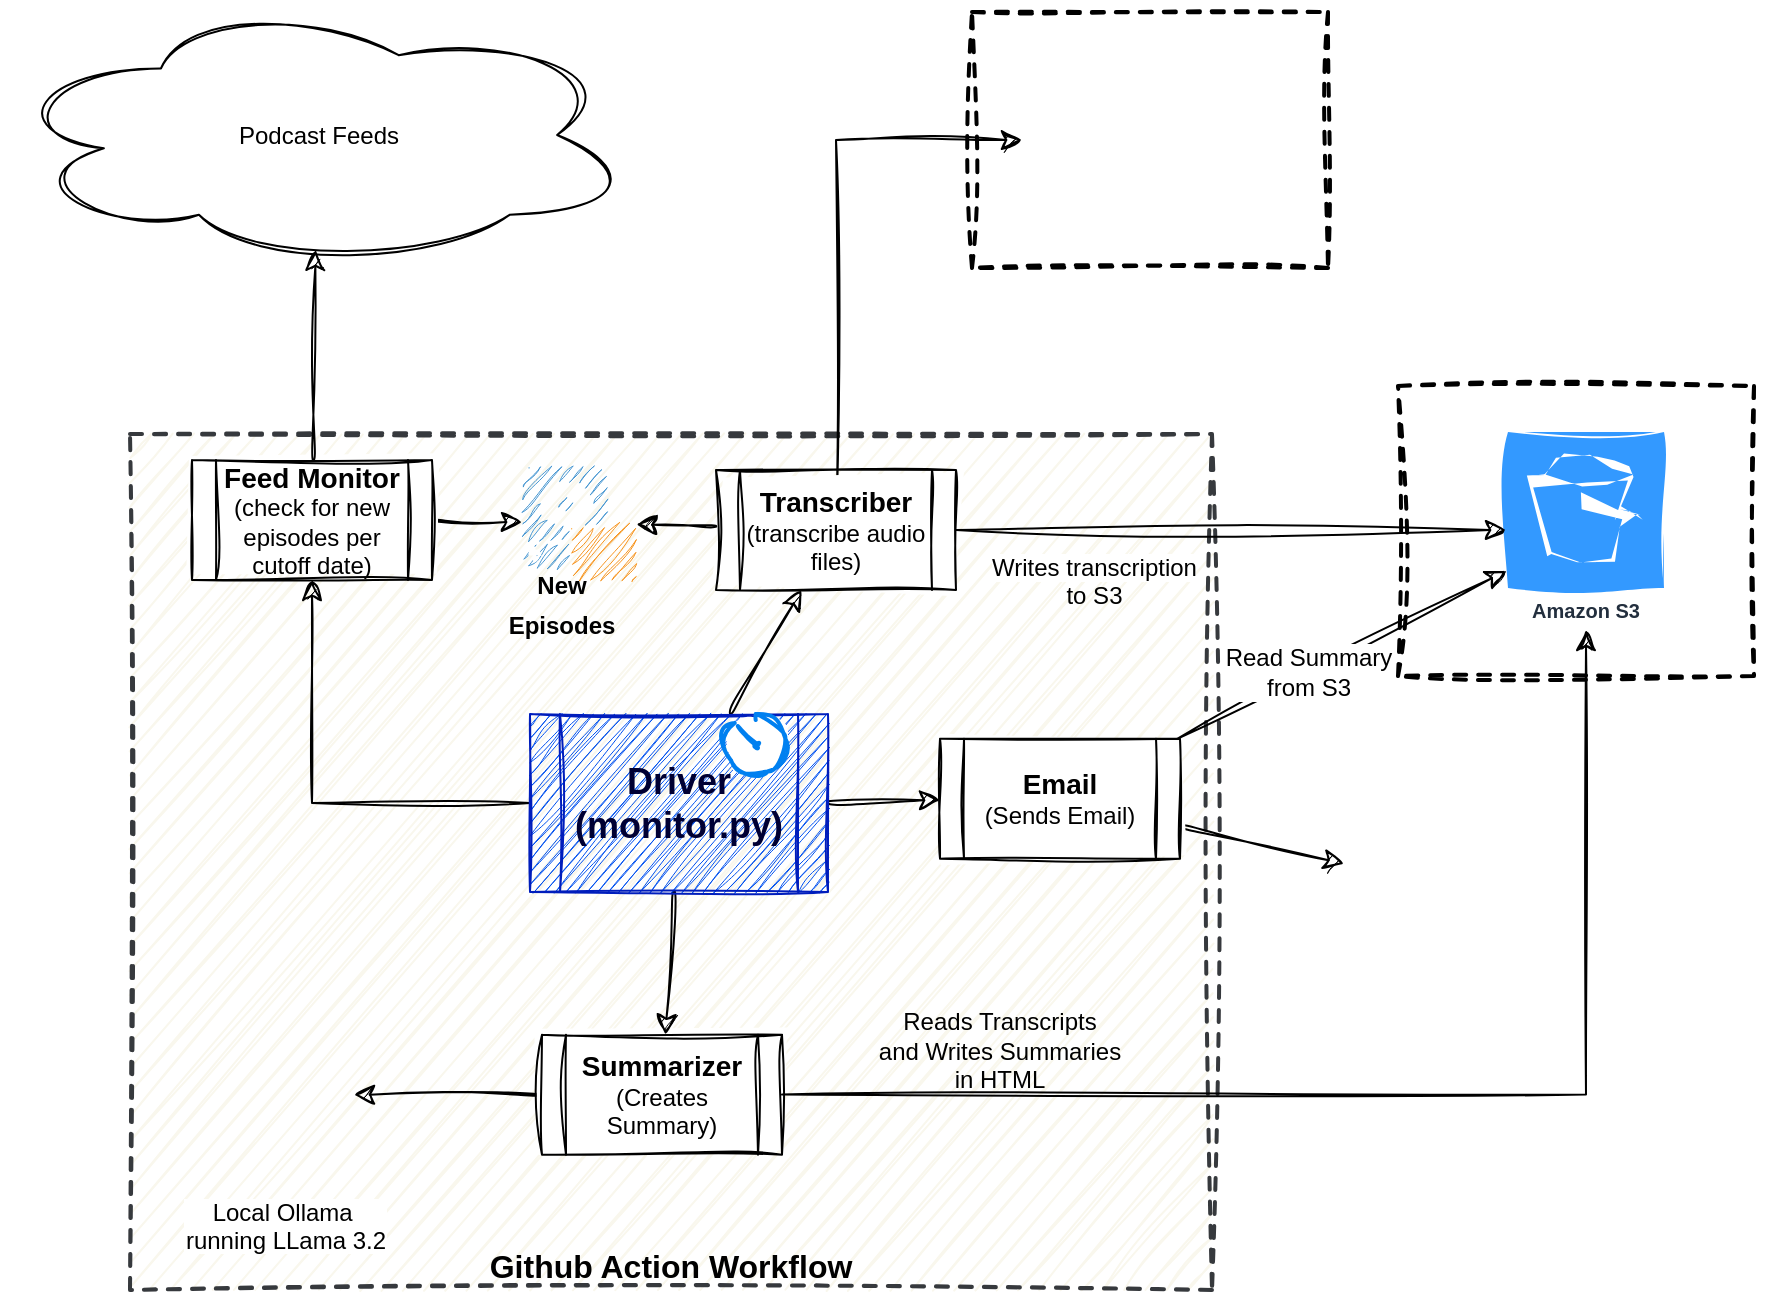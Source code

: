 <mxfile>
    <diagram name="Page-1" id="iSE-BYIHh8CY65DjldPa">
        <mxGraphModel dx="1628" dy="1066" grid="0" gridSize="10" guides="1" tooltips="1" connect="1" arrows="1" fold="1" page="0" pageScale="1" pageWidth="850" pageHeight="1100" math="0" shadow="0">
            <root>
                <mxCell id="0"/>
                <mxCell id="1" parent="0"/>
                <mxCell id="VPsLKvTVY1jadgCigQuc-1" value="Github Action Workflow" style="rounded=0;whiteSpace=wrap;html=1;dashed=1;strokeWidth=2;fillColor=#f9f7ed;strokeColor=#36393d;verticalAlign=bottom;fontSize=16;fontStyle=1;sketch=1;curveFitting=1;jiggle=2;" parent="1" vertex="1">
                    <mxGeometry x="-209" y="124" width="541" height="428" as="geometry"/>
                </mxCell>
                <mxCell id="VPsLKvTVY1jadgCigQuc-2" value="Podcast Feeds" style="ellipse;shape=cloud;whiteSpace=wrap;html=1;sketch=1;curveFitting=1;jiggle=2;rounded=0;" parent="1" vertex="1">
                    <mxGeometry x="-272.8" y="-92" width="317" height="133" as="geometry"/>
                </mxCell>
                <mxCell id="VPsLKvTVY1jadgCigQuc-9" style="edgeStyle=none;curved=1;rounded=0;orthogonalLoop=1;jettySize=auto;html=1;fontSize=12;startSize=8;endSize=8;sketch=1;curveFitting=1;jiggle=2;" parent="1" source="VPsLKvTVY1jadgCigQuc-3" target="VPsLKvTVY1jadgCigQuc-8" edge="1">
                    <mxGeometry relative="1" as="geometry"/>
                </mxCell>
                <mxCell id="VPsLKvTVY1jadgCigQuc-3" value="&lt;b&gt;&lt;font style=&quot;font-size: 14px;&quot;&gt;Feed Monitor&lt;/font&gt;&lt;/b&gt;&lt;br&gt;(check for new episodes per cutoff date)" style="shape=process;whiteSpace=wrap;html=1;backgroundOutline=1;sketch=1;curveFitting=1;jiggle=2;rounded=0;" parent="1" vertex="1">
                    <mxGeometry x="-178" y="137" width="120" height="60" as="geometry"/>
                </mxCell>
                <mxCell id="VPsLKvTVY1jadgCigQuc-4" style="edgeStyle=none;curved=1;rounded=0;orthogonalLoop=1;jettySize=auto;html=1;entryX=0.494;entryY=0.932;entryDx=0;entryDy=0;entryPerimeter=0;fontSize=12;startSize=8;endSize=8;sketch=1;curveFitting=1;jiggle=2;" parent="1" source="VPsLKvTVY1jadgCigQuc-3" target="VPsLKvTVY1jadgCigQuc-2" edge="1">
                    <mxGeometry relative="1" as="geometry"/>
                </mxCell>
                <mxCell id="VPsLKvTVY1jadgCigQuc-12" style="edgeStyle=orthogonalEdgeStyle;rounded=0;orthogonalLoop=1;jettySize=auto;html=1;entryX=0.5;entryY=1;entryDx=0;entryDy=0;fontSize=12;startSize=8;endSize=8;sketch=1;curveFitting=1;jiggle=2;" parent="1" source="VPsLKvTVY1jadgCigQuc-10" target="VPsLKvTVY1jadgCigQuc-3" edge="1">
                    <mxGeometry relative="1" as="geometry"/>
                </mxCell>
                <mxCell id="VPsLKvTVY1jadgCigQuc-16" value="" style="group;sketch=1;curveFitting=1;jiggle=2;rounded=0;" parent="1" vertex="1" connectable="0">
                    <mxGeometry x="212" y="-87" width="178" height="128" as="geometry"/>
                </mxCell>
                <mxCell id="VPsLKvTVY1jadgCigQuc-14" value="" style="rounded=0;whiteSpace=wrap;html=1;dashed=1;strokeWidth=2;sketch=1;curveFitting=1;jiggle=2;" parent="VPsLKvTVY1jadgCigQuc-16" vertex="1">
                    <mxGeometry width="178" height="128" as="geometry"/>
                </mxCell>
                <mxCell id="VPsLKvTVY1jadgCigQuc-15" value="" style="shape=image;verticalLabelPosition=bottom;labelBackgroundColor=default;verticalAlign=top;aspect=fixed;imageAspect=0;image=https://miro.medium.com/v2/resize:fit:690/1*PCGbnvnYY9SYIjyXvwOHkw.png;sketch=1;curveFitting=1;jiggle=2;rounded=0;" parent="VPsLKvTVY1jadgCigQuc-16" vertex="1">
                    <mxGeometry x="25" y="30.16" width="121" height="67.69" as="geometry"/>
                </mxCell>
                <mxCell id="VPsLKvTVY1jadgCigQuc-18" style="edgeStyle=none;curved=1;rounded=0;orthogonalLoop=1;jettySize=auto;html=1;fontSize=12;startSize=8;endSize=8;sketch=1;curveFitting=1;jiggle=2;" parent="1" source="VPsLKvTVY1jadgCigQuc-17" target="VPsLKvTVY1jadgCigQuc-8" edge="1">
                    <mxGeometry relative="1" as="geometry"/>
                </mxCell>
                <mxCell id="VPsLKvTVY1jadgCigQuc-19" style="edgeStyle=orthogonalEdgeStyle;rounded=0;orthogonalLoop=1;jettySize=auto;html=1;fontSize=12;startSize=8;endSize=8;exitX=1;exitY=0.5;exitDx=0;exitDy=0;sketch=1;curveFitting=1;jiggle=2;" parent="1" source="VPsLKvTVY1jadgCigQuc-17" target="VPsLKvTVY1jadgCigQuc-15" edge="1">
                    <mxGeometry relative="1" as="geometry">
                        <Array as="points">
                            <mxPoint x="144" y="172"/>
                            <mxPoint x="144" y="-23"/>
                        </Array>
                    </mxGeometry>
                </mxCell>
                <mxCell id="VPsLKvTVY1jadgCigQuc-17" value="&lt;span style=&quot;font-size: 14px;&quot;&gt;&lt;b&gt;Transcriber&lt;br&gt;&lt;/b&gt;&lt;/span&gt;(transcribe audio files)" style="shape=process;whiteSpace=wrap;html=1;backgroundOutline=1;sketch=1;curveFitting=1;jiggle=2;rounded=0;" parent="1" vertex="1">
                    <mxGeometry x="84" y="142" width="120" height="60" as="geometry"/>
                </mxCell>
                <mxCell id="VPsLKvTVY1jadgCigQuc-23" value="" style="group;sketch=1;curveFitting=1;jiggle=2;rounded=0;" parent="1" vertex="1" connectable="0">
                    <mxGeometry x="-23.0" y="140" width="67.2" height="83" as="geometry"/>
                </mxCell>
                <mxCell id="VPsLKvTVY1jadgCigQuc-8" value="" style="shadow=0;dashed=0;html=1;strokeColor=none;fillColor=#4495D1;labelPosition=center;verticalLabelPosition=bottom;verticalAlign=top;align=center;outlineConnect=0;shape=mxgraph.veeam.local_disk;sketch=1;curveFitting=1;jiggle=2;rounded=0;" parent="VPsLKvTVY1jadgCigQuc-23" vertex="1">
                    <mxGeometry x="10" width="57.2" height="56.8" as="geometry"/>
                </mxCell>
                <mxCell id="VPsLKvTVY1jadgCigQuc-22" value="&lt;font style=&quot;font-size: 12px;&quot;&gt;&lt;b&gt;New Episodes&lt;/b&gt;&lt;/font&gt;" style="text;html=1;align=center;verticalAlign=middle;whiteSpace=wrap;rounded=0;fontSize=16;sketch=1;curveFitting=1;jiggle=2;" parent="VPsLKvTVY1jadgCigQuc-23" vertex="1">
                    <mxGeometry y="53" width="60" height="30" as="geometry"/>
                </mxCell>
                <mxCell id="VPsLKvTVY1jadgCigQuc-24" style="edgeStyle=none;curved=1;rounded=0;orthogonalLoop=1;jettySize=auto;html=1;fontSize=12;startSize=8;endSize=8;sketch=1;curveFitting=1;jiggle=2;" parent="1" source="VPsLKvTVY1jadgCigQuc-10" target="VPsLKvTVY1jadgCigQuc-17" edge="1">
                    <mxGeometry relative="1" as="geometry"/>
                </mxCell>
                <mxCell id="VPsLKvTVY1jadgCigQuc-29" style="edgeStyle=none;curved=1;rounded=0;orthogonalLoop=1;jettySize=auto;html=1;fontSize=12;startSize=8;endSize=8;sketch=1;curveFitting=1;jiggle=2;" parent="1" source="VPsLKvTVY1jadgCigQuc-25" target="VPsLKvTVY1jadgCigQuc-28" edge="1">
                    <mxGeometry relative="1" as="geometry"/>
                </mxCell>
                <mxCell id="VPsLKvTVY1jadgCigQuc-25" value="&lt;span style=&quot;font-size: 14px;&quot;&gt;&lt;b&gt;Summarizer&lt;br&gt;&lt;/b&gt;&lt;/span&gt;(Creates Summary)" style="shape=process;whiteSpace=wrap;html=1;backgroundOutline=1;sketch=1;curveFitting=1;jiggle=2;rounded=0;" parent="1" vertex="1">
                    <mxGeometry x="-3" y="424.34" width="120" height="60" as="geometry"/>
                </mxCell>
                <mxCell id="VPsLKvTVY1jadgCigQuc-28" value="Local Ollama &#10;running LLama 3.2" style="shape=image;verticalLabelPosition=bottom;labelBackgroundColor=default;verticalAlign=top;aspect=fixed;imageAspect=0;image=https://ih1.redbubble.net/image.5611428487.053/bg,f8f8f8-flat,750x,075,f-pad,750x1000,f8f8f8.jpg;sketch=1;curveFitting=1;jiggle=2;rounded=0;" parent="1" vertex="1">
                    <mxGeometry x="-165" y="409" width="68" height="90.67" as="geometry"/>
                </mxCell>
                <mxCell id="VPsLKvTVY1jadgCigQuc-30" style="edgeStyle=none;curved=1;rounded=0;orthogonalLoop=1;jettySize=auto;html=1;fontSize=12;startSize=8;endSize=8;sketch=1;curveFitting=1;jiggle=2;" parent="1" source="VPsLKvTVY1jadgCigQuc-10" target="VPsLKvTVY1jadgCigQuc-25" edge="1">
                    <mxGeometry relative="1" as="geometry"/>
                </mxCell>
                <mxCell id="VPsLKvTVY1jadgCigQuc-35" style="edgeStyle=none;curved=1;rounded=0;orthogonalLoop=1;jettySize=auto;html=1;fontSize=12;startSize=8;endSize=8;sketch=1;curveFitting=1;jiggle=2;" parent="1" source="VPsLKvTVY1jadgCigQuc-31" target="VPsLKvTVY1jadgCigQuc-34" edge="1">
                    <mxGeometry relative="1" as="geometry"/>
                </mxCell>
                <mxCell id="VPsLKvTVY1jadgCigQuc-31" value="&lt;span style=&quot;font-size: 14px;&quot;&gt;&lt;b&gt;Email&lt;br&gt;&lt;/b&gt;&lt;/span&gt;(Sends Email)" style="shape=process;whiteSpace=wrap;html=1;backgroundOutline=1;sketch=1;curveFitting=1;jiggle=2;rounded=0;" parent="1" vertex="1">
                    <mxGeometry x="196" y="276.38" width="120" height="60" as="geometry"/>
                </mxCell>
                <mxCell id="VPsLKvTVY1jadgCigQuc-32" style="edgeStyle=none;curved=1;rounded=0;orthogonalLoop=1;jettySize=auto;html=1;fontSize=12;startSize=8;endSize=8;sketch=1;curveFitting=1;jiggle=2;" parent="1" source="VPsLKvTVY1jadgCigQuc-10" target="VPsLKvTVY1jadgCigQuc-31" edge="1">
                    <mxGeometry relative="1" as="geometry"/>
                </mxCell>
                <mxCell id="VPsLKvTVY1jadgCigQuc-36" value="" style="group;rounded=0;glass=0;shadow=1;sketch=1;curveFitting=1;jiggle=2;" parent="1" vertex="1" connectable="0">
                    <mxGeometry x="425" y="62" width="178" height="183" as="geometry"/>
                </mxCell>
                <mxCell id="VPsLKvTVY1jadgCigQuc-5" value="" style="rounded=0;whiteSpace=wrap;html=1;dashed=1;strokeWidth=2;sketch=1;curveFitting=1;jiggle=2;" parent="VPsLKvTVY1jadgCigQuc-36" vertex="1">
                    <mxGeometry y="38" width="178" height="145" as="geometry"/>
                </mxCell>
                <mxCell id="VPsLKvTVY1jadgCigQuc-7" value="Amazon S3" style="sketch=1;outlineConnect=0;fontColor=#232F3E;gradientColor=none;strokeColor=#ffffff;fillColor=#3399FF;dashed=0;verticalLabelPosition=middle;verticalAlign=bottom;align=center;html=1;whiteSpace=wrap;fontSize=10;fontStyle=1;spacing=3;shape=mxgraph.aws4.productIcon;prIcon=mxgraph.aws4.s3;curveFitting=1;jiggle=2;rounded=0;" parent="VPsLKvTVY1jadgCigQuc-36" vertex="1">
                    <mxGeometry x="54" y="60" width="80" height="100" as="geometry"/>
                </mxCell>
                <mxCell id="VPsLKvTVY1jadgCigQuc-38" value="&lt;span style=&quot;color: rgb(0, 0, 0); font-family: Helvetica; font-size: 12px; font-style: normal; font-variant-ligatures: normal; font-variant-caps: normal; font-weight: 400; letter-spacing: normal; orphans: 2; text-align: center; text-indent: 0px; text-transform: none; widows: 2; word-spacing: 0px; -webkit-text-stroke-width: 0px; white-space: nowrap; background-color: rgb(255, 255, 255); text-decoration-thickness: initial; text-decoration-style: initial; text-decoration-color: initial; display: inline !important; float: none;&quot;&gt;Writes transcription&lt;/span&gt;&lt;div style=&quot;forced-color-adjust: none; color: rgb(0, 0, 0); font-family: Helvetica; font-size: 12px; font-style: normal; font-variant-ligatures: normal; font-variant-caps: normal; font-weight: 400; letter-spacing: normal; orphans: 2; text-align: center; text-indent: 0px; text-transform: none; widows: 2; word-spacing: 0px; -webkit-text-stroke-width: 0px; white-space: nowrap; text-decoration-thickness: initial; text-decoration-style: initial; text-decoration-color: initial;&quot;&gt;to S3&lt;/div&gt;" style="text;whiteSpace=wrap;html=1;sketch=1;curveFitting=1;jiggle=2;rounded=0;" parent="1" vertex="1">
                    <mxGeometry x="220" y="177" width="130" height="51" as="geometry"/>
                </mxCell>
                <mxCell id="VPsLKvTVY1jadgCigQuc-37" style="edgeStyle=orthogonalEdgeStyle;rounded=0;orthogonalLoop=1;jettySize=auto;html=1;fontSize=12;startSize=8;endSize=8;sketch=1;curveFitting=1;jiggle=2;" parent="1" source="VPsLKvTVY1jadgCigQuc-17" target="VPsLKvTVY1jadgCigQuc-7" edge="1">
                    <mxGeometry relative="1" as="geometry"/>
                </mxCell>
                <mxCell id="VPsLKvTVY1jadgCigQuc-10" value="&lt;b&gt;&lt;font style=&quot;font-size: 18px;&quot;&gt;Driver (monitor.py)&lt;/font&gt;&lt;/b&gt;" style="shape=process;whiteSpace=wrap;html=1;backgroundOutline=1;sketch=1;curveFitting=1;jiggle=2;rounded=0;fillColor=#0050ef;fontColor=#000033;strokeColor=#001DBC;" parent="1" vertex="1">
                    <mxGeometry x="-9" y="264" width="149" height="89" as="geometry"/>
                </mxCell>
                <mxCell id="VPsLKvTVY1jadgCigQuc-11" value="" style="html=1;verticalLabelPosition=bottom;align=center;labelBackgroundColor=#ffffff;verticalAlign=top;strokeWidth=2;strokeColor=#0080F0;shadow=0;dashed=0;shape=mxgraph.ios7.icons.gauge;sketch=1;curveFitting=1;jiggle=2;rounded=0;" parent="1" vertex="1">
                    <mxGeometry x="87.6" y="264" width="32.4" height="31.5" as="geometry"/>
                </mxCell>
                <mxCell id="VPsLKvTVY1jadgCigQuc-34" value="" style="shape=image;verticalLabelPosition=bottom;labelBackgroundColor=default;verticalAlign=top;aspect=fixed;imageAspect=0;image=https://i.pinimg.com/736x/98/d3/0c/98d30cfcde53c203166b1442f1ecaede.jpg;sketch=1;curveFitting=1;jiggle=2;rounded=0;" parent="1" vertex="1">
                    <mxGeometry x="398" y="298" width="106" height="106" as="geometry"/>
                </mxCell>
                <mxCell id="VPsLKvTVY1jadgCigQuc-33" style="edgeStyle=none;curved=1;rounded=0;orthogonalLoop=1;jettySize=auto;html=1;fontSize=12;startSize=8;endSize=8;sketch=1;curveFitting=1;jiggle=2;" parent="1" source="VPsLKvTVY1jadgCigQuc-31" target="VPsLKvTVY1jadgCigQuc-7" edge="1">
                    <mxGeometry relative="1" as="geometry"/>
                </mxCell>
                <mxCell id="VPsLKvTVY1jadgCigQuc-39" value="Read Summary&lt;div&gt;from S3&lt;/div&gt;" style="edgeLabel;html=1;align=center;verticalAlign=middle;resizable=0;points=[];fontSize=12;sketch=1;curveFitting=1;jiggle=2;rounded=0;" parent="VPsLKvTVY1jadgCigQuc-33" vertex="1" connectable="0">
                    <mxGeometry x="-0.202" relative="1" as="geometry">
                        <mxPoint as="offset"/>
                    </mxGeometry>
                </mxCell>
                <mxCell id="VPsLKvTVY1jadgCigQuc-26" style="edgeStyle=orthogonalEdgeStyle;rounded=0;orthogonalLoop=1;jettySize=auto;html=1;fontSize=12;startSize=8;endSize=8;sketch=1;curveFitting=1;jiggle=2;" parent="1" source="VPsLKvTVY1jadgCigQuc-25" target="VPsLKvTVY1jadgCigQuc-7" edge="1">
                    <mxGeometry relative="1" as="geometry"/>
                </mxCell>
                <mxCell id="VPsLKvTVY1jadgCigQuc-40" value="&lt;span style=&quot;font-size: 12px; text-wrap: nowrap;&quot;&gt;Reads Transcripts&lt;/span&gt;&lt;div style=&quot;font-size: 12px; text-wrap: nowrap;&quot;&gt;and Writes Summaries&lt;/div&gt;&lt;div style=&quot;font-size: 12px; text-wrap: nowrap;&quot;&gt;in HTML&lt;/div&gt;" style="text;strokeColor=none;fillColor=none;html=1;align=center;verticalAlign=middle;whiteSpace=wrap;rounded=0;fontSize=16;sketch=1;curveFitting=1;jiggle=2;" parent="1" vertex="1">
                    <mxGeometry x="196" y="415" width="60" height="30" as="geometry"/>
                </mxCell>
                <mxCell id="2" value="" style="shape=image;verticalLabelPosition=bottom;labelBackgroundColor=default;verticalAlign=top;aspect=fixed;imageAspect=0;image=https://media2.dev.to/dynamic/image/width=1080,height=1080,fit=cover,gravity=auto,format=auto/https%3A%2F%2Fdev-to-uploads.s3.amazonaws.com%2Fuploads%2Farticles%2Fft4iy3x3bugjdroygk1b.png;sketch=1;curveFitting=1;jiggle=2;rounded=0;" parent="1" vertex="1">
                    <mxGeometry x="239" y="466" width="86" height="86" as="geometry"/>
                </mxCell>
            </root>
        </mxGraphModel>
    </diagram>
</mxfile>